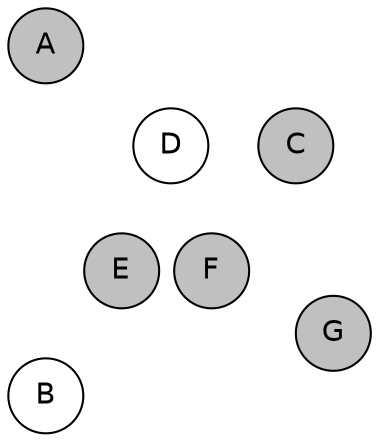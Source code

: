 
graph {

layout = circo;
mindist = .1

node [shape = circle, fontname = Helvetica, margin = 0, style = filled]
edge [style=invis]

subgraph 1 {
	E -- F -- F# -- G -- G# -- A -- A# -- B -- C -- C# -- D -- D# -- E
}

C [fillcolor = gray];
C# [fillcolor = white];
D [fillcolor = white];
D# [fillcolor = white];
E [fillcolor = gray];
F [fillcolor = gray];
F# [fillcolor = cadetblue1];
G [fillcolor = gray];
G# [fillcolor = white];
A [fillcolor = gray];
A# [fillcolor = white];
B [fillcolor = white];
}
